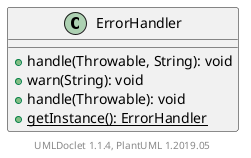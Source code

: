 @startuml

    class ErrorHandler [[ErrorHandler.html]] {
        +handle(Throwable, String): void
        +warn(String): void
        +handle(Throwable): void
        {static} +getInstance(): ErrorHandler
    }


    center footer UMLDoclet 1.1.4, PlantUML 1.2019.05
@enduml
